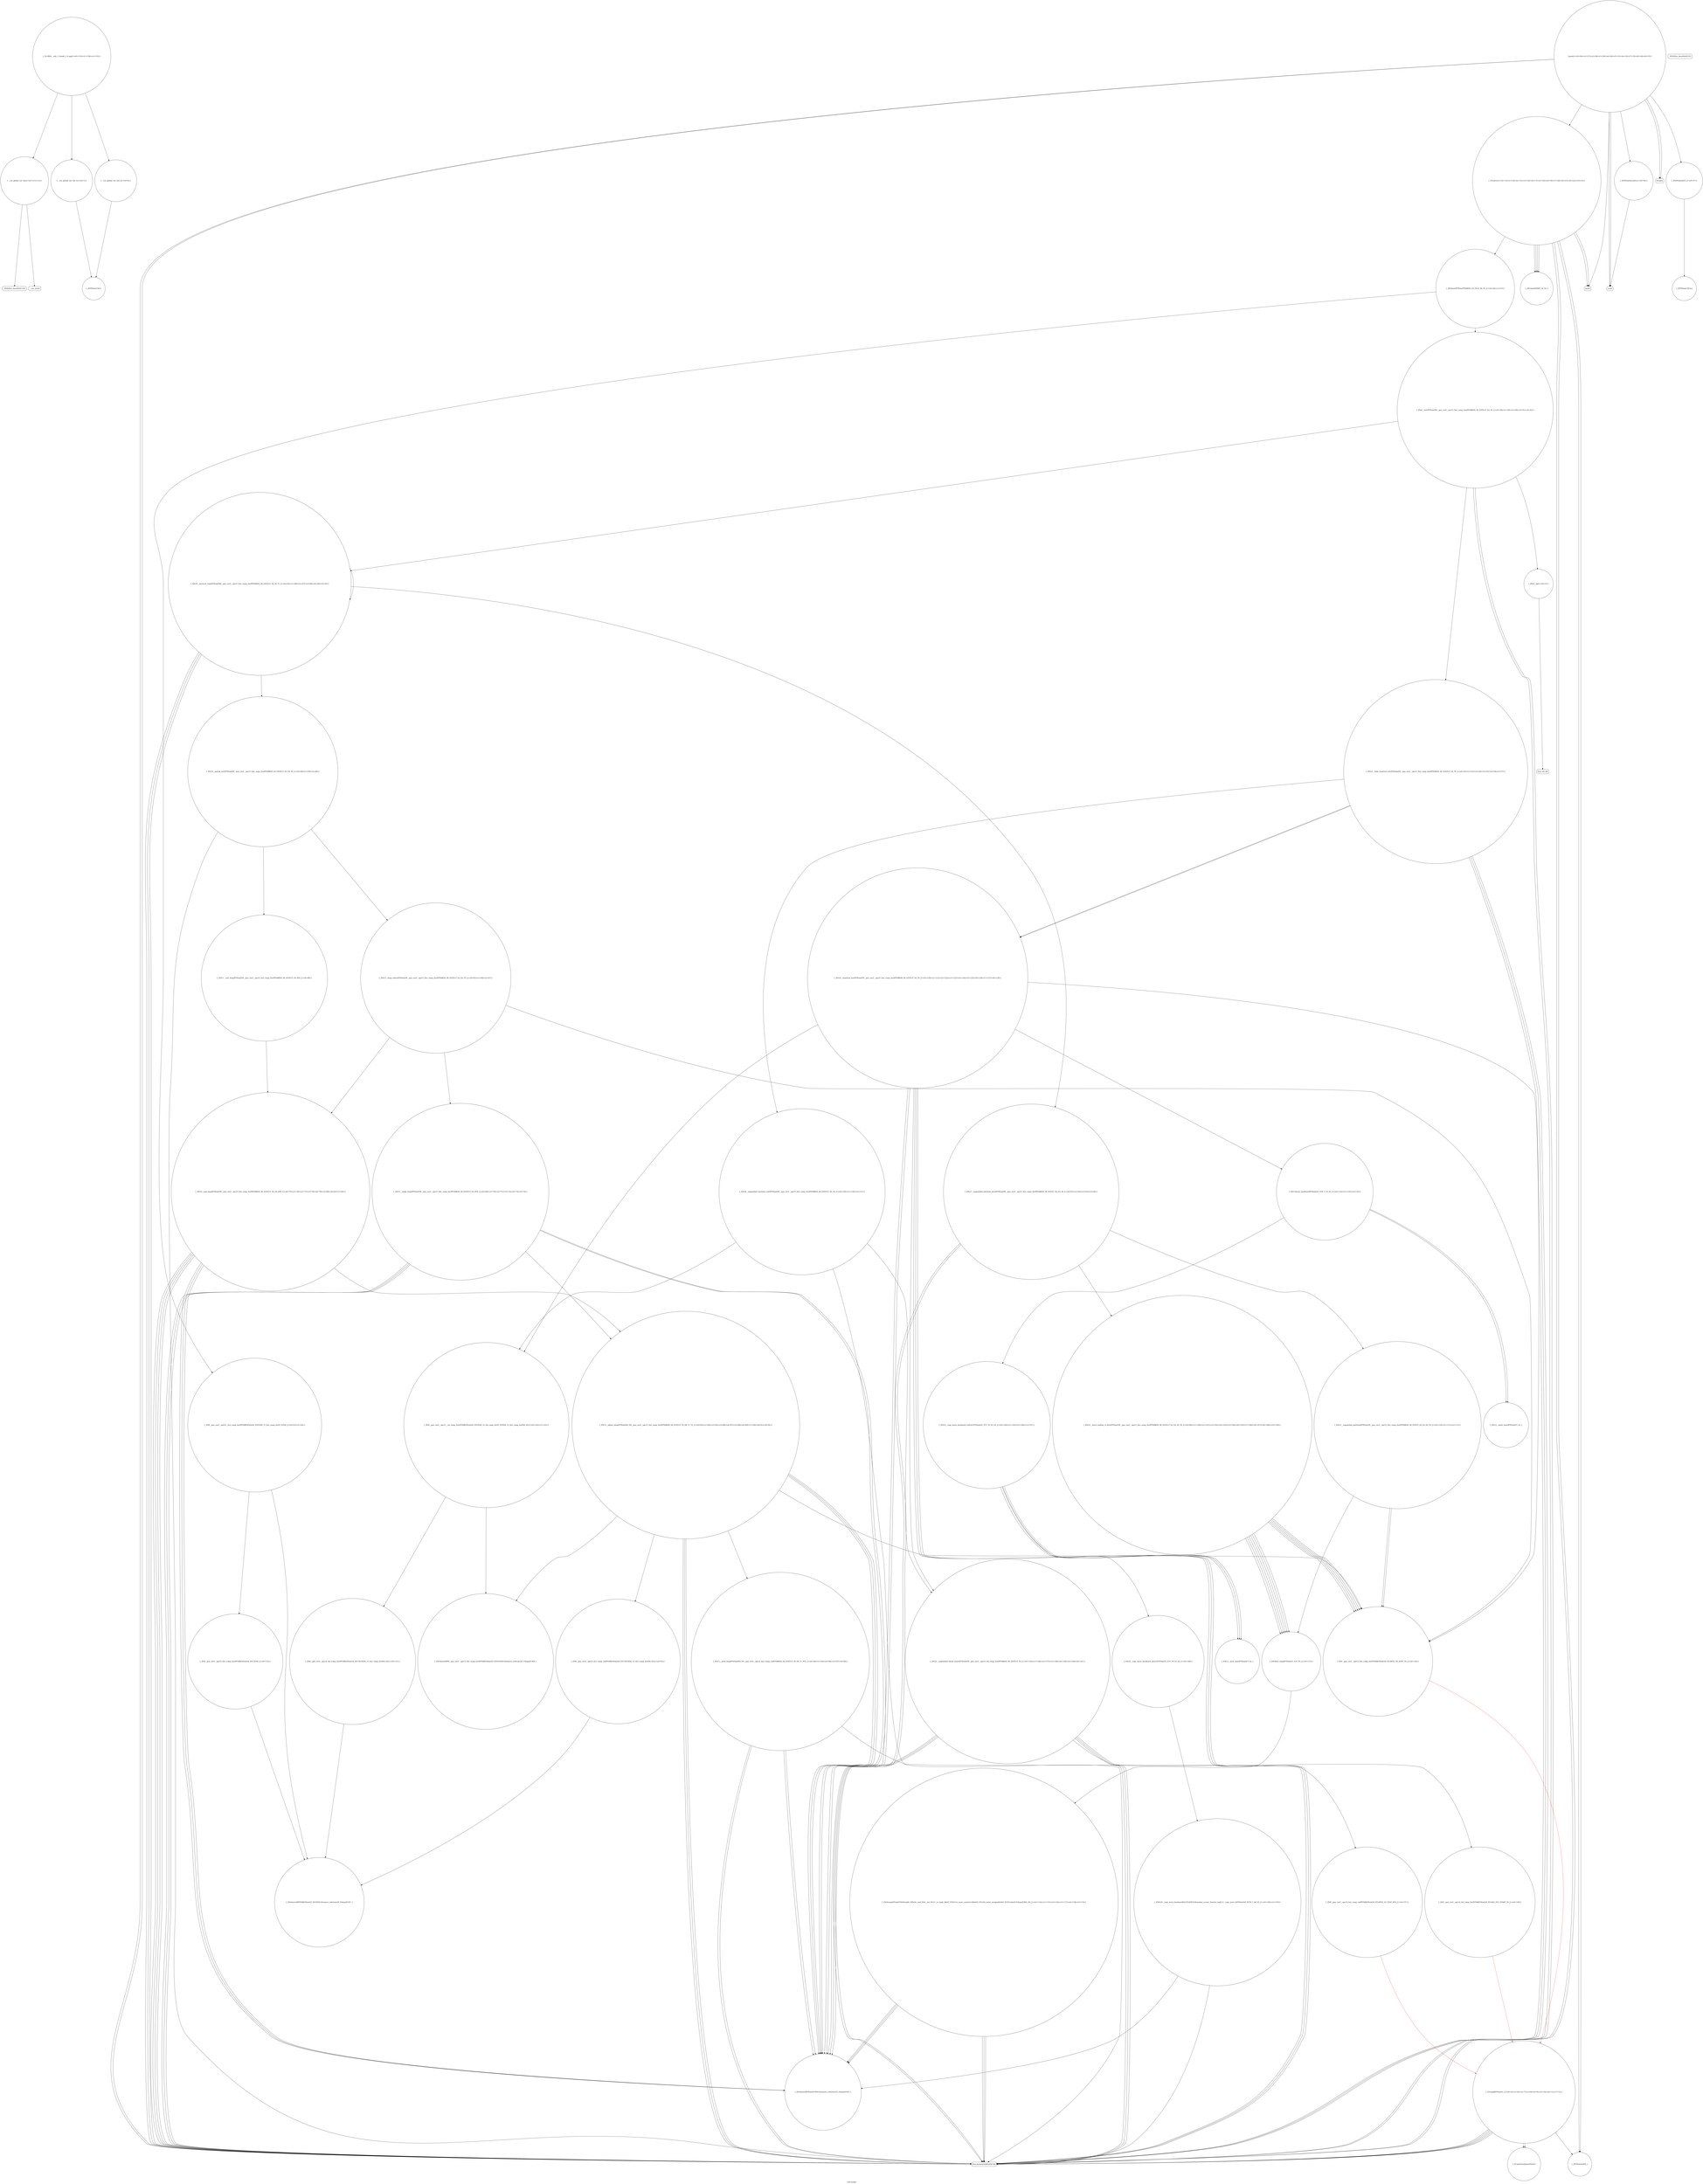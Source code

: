 digraph "Call Graph" {
	label="Call Graph";

	Node0x55830e88f0e0 [shape=record,shape=circle,label="{__cxx_global_var_init|{<s0>1|<s1>2}}"];
	Node0x55830e88f0e0:s0 -> Node0x55830e88f160[color=black];
	Node0x55830e88f0e0:s1 -> Node0x55830eaa13d0[color=black];
	Node0x55830eaa28d0 [shape=record,shape=circle,label="{_ZSt16__insertion_sortIP5PointN9__gnu_cxx5__ops15_Iter_comp_iterIPFbRKS0_S6_EEEEvT_SA_T0_|{<s0>120|<s1>121|<s2>122|<s3>123|<s4>124|<s5>125|<s6>126|<s7>127|<s8>128}}"];
	Node0x55830eaa28d0:s0 -> Node0x55830eaa21d0[color=black];
	Node0x55830eaa28d0:s1 -> Node0x55830eaa22d0[color=black];
	Node0x55830eaa28d0:s2 -> Node0x55830eaa16d0[color=black];
	Node0x55830eaa28d0:s3 -> Node0x55830eaa29d0[color=black];
	Node0x55830eaa28d0:s4 -> Node0x55830eaa22d0[color=black];
	Node0x55830eaa28d0:s5 -> Node0x55830eaa16d0[color=black];
	Node0x55830eaa28d0:s6 -> Node0x55830eaa16d0[color=black];
	Node0x55830eaa28d0:s7 -> Node0x55830eaa3af0[color=black];
	Node0x55830eaa28d0:s8 -> Node0x55830eaa3a70[color=black];
	Node0x55830eaa15d0 [shape=record,shape=circle,label="{_Z12getSemiplane5Point}"];
	Node0x55830eaa3c70 [shape=record,shape=circle,label="{_ZSt22__copy_move_backward_aILb1EP5PointS1_ET1_T0_S3_S2_|{<s0>148}}"];
	Node0x55830eaa3c70:s0 -> Node0x55830eaa3d70[color=black];
	Node0x55830eaa1950 [shape=record,shape=circle,label="{_ZSt3minIiERKT_S2_S2_}"];
	Node0x55830eaa1cd0 [shape=record,shape=circle,label="{_ZSt6__sortIP5PointN9__gnu_cxx5__ops15_Iter_comp_iterIPFbRKS0_S6_EEEEvT_SA_T0_|{<s0>38|<s1>39|<s2>40|<s3>41|<s4>42}}"];
	Node0x55830eaa1cd0:s0 -> Node0x55830eaa1e50[color=black];
	Node0x55830eaa1cd0:s1 -> Node0x55830eaa16d0[color=black];
	Node0x55830eaa1cd0:s2 -> Node0x55830eaa1dd0[color=black];
	Node0x55830eaa1cd0:s3 -> Node0x55830eaa16d0[color=black];
	Node0x55830eaa1cd0:s4 -> Node0x55830eaa1ed0[color=black];
	Node0x55830eaa2050 [shape=record,shape=circle,label="{_ZSt13__heap_selectIP5PointN9__gnu_cxx5__ops15_Iter_comp_iterIPFbRKS0_S6_EEEEvT_SA_SA_T0_|{<s0>65|<s1>66|<s2>67}}"];
	Node0x55830eaa2050:s0 -> Node0x55830eaa2150[color=black];
	Node0x55830eaa2050:s1 -> Node0x55830eaa21d0[color=black];
	Node0x55830eaa2050:s2 -> Node0x55830eaa2250[color=black];
	Node0x55830eaa23d0 [shape=record,shape=circle,label="{_ZSt4moveIRN9__gnu_cxx5__ops15_Iter_comp_iterIPFbRK5PointS5_EEEEONSt16remove_referenceIT_E4typeEOSB_}"];
	Node0x55830eaa2750 [shape=record,shape=circle,label="{_ZSt9iter_swapIP5PointS1_EvT_T0_|{<s0>113}}"];
	Node0x55830eaa2750:s0 -> Node0x55830eaa27d0[color=black];
	Node0x55830eaa1450 [shape=record,shape=circle,label="{__cxx_global_var_init.1|{<s0>3}}"];
	Node0x55830eaa1450:s0 -> Node0x55830eaa14d0[color=black];
	Node0x55830eaa3af0 [shape=record,shape=circle,label="{_ZN9__gnu_cxx5__ops15__val_comp_iterIPFbRK5PointS4_EEENS0_14_Val_comp_iterIT_EENS0_15_Iter_comp_iterIS8_EE|{<s0>142|<s1>143}}"];
	Node0x55830eaa3af0:s0 -> Node0x55830eaa23d0[color=black];
	Node0x55830eaa3af0:s1 -> Node0x55830eaa3e70[color=black];
	Node0x55830eaa17d0 [shape=record,shape=circle,label="{_Z5solvev|{<s0>13|<s1>14|<s2>15|<s3>16|<s4>17|<s5>18|<s6>19|<s7>20|<s8>21|<s9>22|<s10>23}}"];
	Node0x55830eaa17d0:s0 -> Node0x55830eaa1850[color=black];
	Node0x55830eaa17d0:s1 -> Node0x55830eaa18d0[color=black];
	Node0x55830eaa17d0:s2 -> Node0x55830eaa16d0[color=black];
	Node0x55830eaa17d0:s3 -> Node0x55830eaa1750[color=black];
	Node0x55830eaa17d0:s4 -> Node0x55830eaa16d0[color=black];
	Node0x55830eaa17d0:s5 -> Node0x55830eaa1750[color=black];
	Node0x55830eaa17d0:s6 -> Node0x55830eaa1950[color=black];
	Node0x55830eaa17d0:s7 -> Node0x55830eaa1950[color=black];
	Node0x55830eaa17d0:s8 -> Node0x55830eaa1950[color=black];
	Node0x55830eaa17d0:s9 -> Node0x55830eaa1950[color=black];
	Node0x55830eaa17d0:s10 -> Node0x55830eaa1850[color=black];
	Node0x55830eaa3e70 [shape=record,shape=circle,label="{_ZN9__gnu_cxx5__ops14_Val_comp_iterIPFbRK5PointS4_EEC2EONS0_15_Iter_comp_iterIS6_EE|{<s0>151}}"];
	Node0x55830eaa3e70:s0 -> Node0x55830eaa2550[color=black];
	Node0x55830eaa1b50 [shape=record,shape=circle,label="{_ZN5Point4scanEv|{<s0>36}}"];
	Node0x55830eaa1b50:s0 -> Node0x55830eaa1ad0[color=black];
	Node0x55830eaa1ed0 [shape=record,shape=circle,label="{_ZSt22__final_insertion_sortIP5PointN9__gnu_cxx5__ops15_Iter_comp_iterIPFbRKS0_S6_EEEEvT_SA_T0_|{<s0>52|<s1>53|<s2>54|<s3>55|<s4>56|<s5>57}}"];
	Node0x55830eaa1ed0:s0 -> Node0x55830eaa16d0[color=black];
	Node0x55830eaa1ed0:s1 -> Node0x55830eaa28d0[color=black];
	Node0x55830eaa1ed0:s2 -> Node0x55830eaa16d0[color=black];
	Node0x55830eaa1ed0:s3 -> Node0x55830eaa2950[color=black];
	Node0x55830eaa1ed0:s4 -> Node0x55830eaa16d0[color=black];
	Node0x55830eaa1ed0:s5 -> Node0x55830eaa28d0[color=black];
	Node0x55830eaa2250 [shape=record,shape=circle,label="{_ZSt10__pop_heapIP5PointN9__gnu_cxx5__ops15_Iter_comp_iterIPFbRKS0_S6_EEEEvT_SA_SA_RT0_|{<s0>75|<s1>76|<s2>77|<s3>78|<s4>79|<s5>80|<s6>81|<s7>82}}"];
	Node0x55830eaa2250:s0 -> Node0x55830eaa22d0[color=black];
	Node0x55830eaa2250:s1 -> Node0x55830eaa16d0[color=black];
	Node0x55830eaa2250:s2 -> Node0x55830eaa22d0[color=black];
	Node0x55830eaa2250:s3 -> Node0x55830eaa16d0[color=black];
	Node0x55830eaa2250:s4 -> Node0x55830eaa22d0[color=black];
	Node0x55830eaa2250:s5 -> Node0x55830eaa16d0[color=black];
	Node0x55830eaa2250:s6 -> Node0x55830eaa16d0[color=black];
	Node0x55830eaa2250:s7 -> Node0x55830eaa2350[color=black];
	Node0x55830eaa25d0 [shape=record,shape=circle,label="{_ZN9__gnu_cxx5__ops14_Iter_comp_valIPFbRK5PointS4_EEclIPS2_S2_EEbT_RT0_|{<s0>157}}"];
	Node0x55830eaa25d0:s0 -> Node0x55830eaa1650[color=red];
	Node0x55830e88f160 [shape=record,shape=Mrecord,label="{_ZNSt8ios_base4InitC1Ev}"];
	Node0x55830eaa2950 [shape=record,shape=circle,label="{_ZSt26__unguarded_insertion_sortIP5PointN9__gnu_cxx5__ops15_Iter_comp_iterIPFbRKS0_S6_EEEEvT_SA_T0_|{<s0>129|<s1>130|<s2>131}}"];
	Node0x55830eaa2950:s0 -> Node0x55830eaa16d0[color=black];
	Node0x55830eaa2950:s1 -> Node0x55830eaa3af0[color=black];
	Node0x55830eaa2950:s2 -> Node0x55830eaa3a70[color=black];
	Node0x55830eaa1650 [shape=record,shape=circle,label="{_Z3cmpRK5PointS1_|{<s0>5|<s1>6|<s2>7|<s3>8|<s4>9|<s5>10|<s6>11|<s7>12}}"];
	Node0x55830eaa1650:s0 -> Node0x55830eaa16d0[color=black];
	Node0x55830eaa1650:s1 -> Node0x55830eaa16d0[color=black];
	Node0x55830eaa1650:s2 -> Node0x55830eaa16d0[color=black];
	Node0x55830eaa1650:s3 -> Node0x55830eaa15d0[color=black];
	Node0x55830eaa1650:s4 -> Node0x55830eaa16d0[color=black];
	Node0x55830eaa1650:s5 -> Node0x55830eaa15d0[color=black];
	Node0x55830eaa1650:s6 -> Node0x55830eaa16d0[color=black];
	Node0x55830eaa1650:s7 -> Node0x55830eaa1750[color=black];
	Node0x55830eaa3cf0 [shape=record,shape=circle,label="{_ZSt12__niter_baseIP5PointET_S2_}"];
	Node0x55830eaa19d0 [shape=record,shape=circle,label="{main|{<s0>26|<s1>27|<s2>28|<s3>29|<s4>30|<s5>31|<s6>32|<s7>33|<s8>34|<s9>35}}"];
	Node0x55830eaa19d0:s0 -> Node0x55830eaa1a50[color=black];
	Node0x55830eaa19d0:s1 -> Node0x55830eaa1a50[color=black];
	Node0x55830eaa19d0:s2 -> Node0x55830eaa1ad0[color=black];
	Node0x55830eaa19d0:s3 -> Node0x55830eaa1850[color=black];
	Node0x55830eaa19d0:s4 -> Node0x55830eaa1ad0[color=black];
	Node0x55830eaa19d0:s5 -> Node0x55830eaa1b50[color=black];
	Node0x55830eaa19d0:s6 -> Node0x55830eaa16d0[color=black];
	Node0x55830eaa19d0:s7 -> Node0x55830eaa1bd0[color=black];
	Node0x55830eaa19d0:s8 -> Node0x55830eaa16d0[color=black];
	Node0x55830eaa19d0:s9 -> Node0x55830eaa17d0[color=black];
	Node0x55830eaa1d50 [shape=record,shape=circle,label="{_ZN9__gnu_cxx5__ops16__iter_comp_iterIPFbRK5PointS4_EEENS0_15_Iter_comp_iterIT_EES8_|{<s0>43|<s1>44}}"];
	Node0x55830eaa1d50:s0 -> Node0x55830eaa2550[color=black];
	Node0x55830eaa1d50:s1 -> Node0x55830eaa3ef0[color=black];
	Node0x55830eaa20d0 [shape=record,shape=circle,label="{_ZSt11__sort_heapIP5PointN9__gnu_cxx5__ops15_Iter_comp_iterIPFbRKS0_S6_EEEEvT_SA_RT0_|{<s0>68}}"];
	Node0x55830eaa20d0:s0 -> Node0x55830eaa2250[color=black];
	Node0x55830eaa2450 [shape=record,shape=circle,label="{_ZN9__gnu_cxx5__ops14_Iter_comp_valIPFbRK5PointS4_EEC2EONS0_15_Iter_comp_iterIS6_EE|{<s0>93}}"];
	Node0x55830eaa2450:s0 -> Node0x55830eaa2550[color=black];
	Node0x55830eaa27d0 [shape=record,shape=circle,label="{_ZSt4swapI5PointENSt9enable_ifIXsr6__and_ISt6__not_ISt15__is_tuple_likeIT_EESt21is_move_constructibleIS4_ESt18is_move_assignableIS4_EEE5valueEvE4typeERS4_SD_|{<s0>114|<s1>115|<s2>116|<s3>117|<s4>118|<s5>119}}"];
	Node0x55830eaa27d0:s0 -> Node0x55830eaa22d0[color=black];
	Node0x55830eaa27d0:s1 -> Node0x55830eaa16d0[color=black];
	Node0x55830eaa27d0:s2 -> Node0x55830eaa22d0[color=black];
	Node0x55830eaa27d0:s3 -> Node0x55830eaa16d0[color=black];
	Node0x55830eaa27d0:s4 -> Node0x55830eaa22d0[color=black];
	Node0x55830eaa27d0:s5 -> Node0x55830eaa16d0[color=black];
	Node0x55830eaa14d0 [shape=record,shape=circle,label="{_ZN5PointC2Ev}"];
	Node0x55830eaa3b70 [shape=record,shape=circle,label="{_ZSt23__copy_move_backward_a2ILb1EP5PointS1_ET1_T0_S3_S2_|{<s0>144|<s1>145|<s2>146|<s3>147}}"];
	Node0x55830eaa3b70:s0 -> Node0x55830eaa3cf0[color=black];
	Node0x55830eaa3b70:s1 -> Node0x55830eaa3cf0[color=black];
	Node0x55830eaa3b70:s2 -> Node0x55830eaa3cf0[color=black];
	Node0x55830eaa3b70:s3 -> Node0x55830eaa3c70[color=black];
	Node0x55830eaa1850 [shape=record,shape=Mrecord,label="{printf}"];
	Node0x55830eaa3ef0 [shape=record,shape=circle,label="{_ZN9__gnu_cxx5__ops15_Iter_comp_iterIPFbRK5PointS4_EEC2ES6_|{<s0>152}}"];
	Node0x55830eaa3ef0:s0 -> Node0x55830eaa2550[color=black];
	Node0x55830eaa1bd0 [shape=record,shape=circle,label="{_ZN5PointmiES_|{<s0>37}}"];
	Node0x55830eaa1bd0:s0 -> Node0x55830eaa1c50[color=black];
	Node0x55830eaa1f50 [shape=record,shape=circle,label="{_ZSt14__partial_sortIP5PointN9__gnu_cxx5__ops15_Iter_comp_iterIPFbRKS0_S6_EEEEvT_SA_SA_T0_|{<s0>58|<s1>59|<s2>60}}"];
	Node0x55830eaa1f50:s0 -> Node0x55830eaa16d0[color=black];
	Node0x55830eaa1f50:s1 -> Node0x55830eaa2050[color=black];
	Node0x55830eaa1f50:s2 -> Node0x55830eaa20d0[color=black];
	Node0x55830eaa22d0 [shape=record,shape=circle,label="{_ZSt4moveIR5PointEONSt16remove_referenceIT_E4typeEOS3_}"];
	Node0x55830eaa2650 [shape=record,shape=circle,label="{_ZSt22__move_median_to_firstIP5PointN9__gnu_cxx5__ops15_Iter_comp_iterIPFbRKS0_S6_EEEEvT_SA_SA_SA_T0_|{<s0>99|<s1>100|<s2>101|<s3>102|<s4>103|<s5>104|<s6>105|<s7>106|<s8>107|<s9>108|<s10>109}}"];
	Node0x55830eaa2650:s0 -> Node0x55830eaa21d0[color=black];
	Node0x55830eaa2650:s1 -> Node0x55830eaa21d0[color=black];
	Node0x55830eaa2650:s2 -> Node0x55830eaa2750[color=black];
	Node0x55830eaa2650:s3 -> Node0x55830eaa21d0[color=black];
	Node0x55830eaa2650:s4 -> Node0x55830eaa2750[color=black];
	Node0x55830eaa2650:s5 -> Node0x55830eaa2750[color=black];
	Node0x55830eaa2650:s6 -> Node0x55830eaa21d0[color=black];
	Node0x55830eaa2650:s7 -> Node0x55830eaa2750[color=black];
	Node0x55830eaa2650:s8 -> Node0x55830eaa21d0[color=black];
	Node0x55830eaa2650:s9 -> Node0x55830eaa2750[color=black];
	Node0x55830eaa2650:s10 -> Node0x55830eaa2750[color=black];
	Node0x55830eaa1350 [shape=record,shape=Mrecord,label="{_ZNSt8ios_base4InitD1Ev}"];
	Node0x55830eaa29d0 [shape=record,shape=circle,label="{_ZSt13move_backwardIP5PointS1_ET0_T_S3_S2_|{<s0>132|<s1>133|<s2>134}}"];
	Node0x55830eaa29d0:s0 -> Node0x55830eaa3bf0[color=black];
	Node0x55830eaa29d0:s1 -> Node0x55830eaa3bf0[color=black];
	Node0x55830eaa29d0:s2 -> Node0x55830eaa3b70[color=black];
	Node0x55830eaa16d0 [shape=record,shape=Mrecord,label="{llvm.memcpy.p0i8.p0i8.i64}"];
	Node0x55830eaa3d70 [shape=record,shape=circle,label="{_ZNSt20__copy_move_backwardILb1ELb0ESt26random_access_iterator_tagE13__copy_move_bIP5PointS4_EET0_T_S6_S5_|{<s0>149|<s1>150}}"];
	Node0x55830eaa3d70:s0 -> Node0x55830eaa22d0[color=black];
	Node0x55830eaa3d70:s1 -> Node0x55830eaa16d0[color=black];
	Node0x55830eaa1a50 [shape=record,shape=Mrecord,label="{freopen}"];
	Node0x55830eaa1dd0 [shape=record,shape=circle,label="{_ZSt16__introsort_loopIP5PointlN9__gnu_cxx5__ops15_Iter_comp_iterIPFbRKS0_S6_EEEEvT_SA_T0_T1_|{<s0>45|<s1>46|<s2>47|<s3>48|<s4>49|<s5>50}}"];
	Node0x55830eaa1dd0:s0 -> Node0x55830eaa16d0[color=black];
	Node0x55830eaa1dd0:s1 -> Node0x55830eaa1f50[color=black];
	Node0x55830eaa1dd0:s2 -> Node0x55830eaa16d0[color=black];
	Node0x55830eaa1dd0:s3 -> Node0x55830eaa1fd0[color=black];
	Node0x55830eaa1dd0:s4 -> Node0x55830eaa16d0[color=black];
	Node0x55830eaa1dd0:s5 -> Node0x55830eaa1dd0[color=black];
	Node0x55830eaa2150 [shape=record,shape=circle,label="{_ZSt11__make_heapIP5PointN9__gnu_cxx5__ops15_Iter_comp_iterIPFbRKS0_S6_EEEEvT_SA_RT0_|{<s0>69|<s1>70|<s2>71|<s3>72|<s4>73|<s5>74}}"];
	Node0x55830eaa2150:s0 -> Node0x55830eaa22d0[color=black];
	Node0x55830eaa2150:s1 -> Node0x55830eaa16d0[color=black];
	Node0x55830eaa2150:s2 -> Node0x55830eaa22d0[color=black];
	Node0x55830eaa2150:s3 -> Node0x55830eaa16d0[color=black];
	Node0x55830eaa2150:s4 -> Node0x55830eaa16d0[color=black];
	Node0x55830eaa2150:s5 -> Node0x55830eaa2350[color=black];
	Node0x55830eaa24d0 [shape=record,shape=circle,label="{_ZSt11__push_heapIP5PointlS0_N9__gnu_cxx5__ops14_Iter_comp_valIPFbRKS0_S6_EEEEvT_T0_SB_T1_RT2_|{<s0>94|<s1>95|<s2>96|<s3>97|<s4>98}}"];
	Node0x55830eaa24d0:s0 -> Node0x55830eaa25d0[color=black];
	Node0x55830eaa24d0:s1 -> Node0x55830eaa22d0[color=black];
	Node0x55830eaa24d0:s2 -> Node0x55830eaa16d0[color=black];
	Node0x55830eaa24d0:s3 -> Node0x55830eaa22d0[color=black];
	Node0x55830eaa24d0:s4 -> Node0x55830eaa16d0[color=black];
	Node0x55830eaa2850 [shape=record,shape=Mrecord,label="{llvm.ctlz.i64}"];
	Node0x55830eaa1550 [shape=record,shape=circle,label="{__cxx_global_var_init.2|{<s0>4}}"];
	Node0x55830eaa1550:s0 -> Node0x55830eaa14d0[color=black];
	Node0x55830eaa3bf0 [shape=record,shape=circle,label="{_ZSt12__miter_baseIP5PointET_S2_}"];
	Node0x55830eaa18d0 [shape=record,shape=circle,label="{_ZSt4sortIP5PointPFbRKS0_S3_EEvT_S6_T0_|{<s0>24|<s1>25}}"];
	Node0x55830eaa18d0:s0 -> Node0x55830eaa1d50[color=black];
	Node0x55830eaa18d0:s1 -> Node0x55830eaa1cd0[color=black];
	Node0x55830eaa3f70 [shape=record,shape=circle,label="{_GLOBAL__sub_I_Umnik_2_0.cpp|{<s0>153|<s1>154|<s2>155}}"];
	Node0x55830eaa3f70:s0 -> Node0x55830e88f0e0[color=black];
	Node0x55830eaa3f70:s1 -> Node0x55830eaa1450[color=black];
	Node0x55830eaa3f70:s2 -> Node0x55830eaa1550[color=black];
	Node0x55830eaa1c50 [shape=record,shape=circle,label="{_ZN5PointC2Exx}"];
	Node0x55830eaa1fd0 [shape=record,shape=circle,label="{_ZSt27__unguarded_partition_pivotIP5PointN9__gnu_cxx5__ops15_Iter_comp_iterIPFbRKS0_S6_EEEET_SA_SA_T0_|{<s0>61|<s1>62|<s2>63|<s3>64}}"];
	Node0x55830eaa1fd0:s0 -> Node0x55830eaa16d0[color=black];
	Node0x55830eaa1fd0:s1 -> Node0x55830eaa2650[color=black];
	Node0x55830eaa1fd0:s2 -> Node0x55830eaa16d0[color=black];
	Node0x55830eaa1fd0:s3 -> Node0x55830eaa26d0[color=black];
	Node0x55830eaa2350 [shape=record,shape=circle,label="{_ZSt13__adjust_heapIP5PointlS0_N9__gnu_cxx5__ops15_Iter_comp_iterIPFbRKS0_S6_EEEEvT_T0_SB_T1_T2_|{<s0>83|<s1>84|<s2>85|<s3>86|<s4>87|<s5>88|<s6>89|<s7>90|<s8>91|<s9>92}}"];
	Node0x55830eaa2350:s0 -> Node0x55830eaa21d0[color=black];
	Node0x55830eaa2350:s1 -> Node0x55830eaa22d0[color=black];
	Node0x55830eaa2350:s2 -> Node0x55830eaa16d0[color=black];
	Node0x55830eaa2350:s3 -> Node0x55830eaa22d0[color=black];
	Node0x55830eaa2350:s4 -> Node0x55830eaa16d0[color=black];
	Node0x55830eaa2350:s5 -> Node0x55830eaa23d0[color=black];
	Node0x55830eaa2350:s6 -> Node0x55830eaa2450[color=black];
	Node0x55830eaa2350:s7 -> Node0x55830eaa22d0[color=black];
	Node0x55830eaa2350:s8 -> Node0x55830eaa16d0[color=black];
	Node0x55830eaa2350:s9 -> Node0x55830eaa24d0[color=black];
	Node0x55830eaa26d0 [shape=record,shape=circle,label="{_ZSt21__unguarded_partitionIP5PointN9__gnu_cxx5__ops15_Iter_comp_iterIPFbRKS0_S6_EEEET_SA_SA_SA_T0_|{<s0>110|<s1>111|<s2>112}}"];
	Node0x55830eaa26d0:s0 -> Node0x55830eaa21d0[color=black];
	Node0x55830eaa26d0:s1 -> Node0x55830eaa21d0[color=black];
	Node0x55830eaa26d0:s2 -> Node0x55830eaa2750[color=black];
	Node0x55830eaa13d0 [shape=record,shape=Mrecord,label="{__cxa_atexit}"];
	Node0x55830eaa3a70 [shape=record,shape=circle,label="{_ZSt25__unguarded_linear_insertIP5PointN9__gnu_cxx5__ops14_Val_comp_iterIPFbRKS0_S6_EEEEvT_T0_|{<s0>135|<s1>136|<s2>137|<s3>138|<s4>139|<s5>140|<s6>141}}"];
	Node0x55830eaa3a70:s0 -> Node0x55830eaa22d0[color=black];
	Node0x55830eaa3a70:s1 -> Node0x55830eaa16d0[color=black];
	Node0x55830eaa3a70:s2 -> Node0x55830eaa3df0[color=black];
	Node0x55830eaa3a70:s3 -> Node0x55830eaa22d0[color=black];
	Node0x55830eaa3a70:s4 -> Node0x55830eaa16d0[color=black];
	Node0x55830eaa3a70:s5 -> Node0x55830eaa22d0[color=black];
	Node0x55830eaa3a70:s6 -> Node0x55830eaa16d0[color=black];
	Node0x55830eaa1750 [shape=record,shape=circle,label="{_ZN5PointmlES_}"];
	Node0x55830eaa3df0 [shape=record,shape=circle,label="{_ZN9__gnu_cxx5__ops14_Val_comp_iterIPFbRK5PointS4_EEclIS2_PS2_EEbRT_T0_|{<s0>158}}"];
	Node0x55830eaa3df0:s0 -> Node0x55830eaa1650[color=red];
	Node0x55830eaa1ad0 [shape=record,shape=Mrecord,label="{scanf}"];
	Node0x55830eaa1e50 [shape=record,shape=circle,label="{_ZSt4__lgl|{<s0>51}}"];
	Node0x55830eaa1e50:s0 -> Node0x55830eaa2850[color=black];
	Node0x55830eaa21d0 [shape=record,shape=circle,label="{_ZN9__gnu_cxx5__ops15_Iter_comp_iterIPFbRK5PointS4_EEclIPS2_S9_EEbT_T0_|{<s0>156}}"];
	Node0x55830eaa21d0:s0 -> Node0x55830eaa1650[color=red];
	Node0x55830eaa2550 [shape=record,shape=circle,label="{_ZSt4moveIRPFbRK5PointS2_EEONSt16remove_referenceIT_E4typeEOS7_}"];
}

